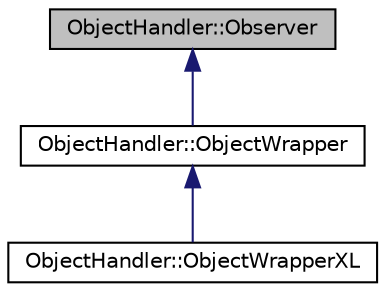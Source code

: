 digraph "ObjectHandler::Observer"
{
  edge [fontname="Helvetica",fontsize="10",labelfontname="Helvetica",labelfontsize="10"];
  node [fontname="Helvetica",fontsize="10",shape=record];
  Node0 [label="ObjectHandler::Observer",height=0.2,width=0.4,color="black", fillcolor="grey75", style="filled", fontcolor="black"];
  Node0 -> Node1 [dir="back",color="midnightblue",fontsize="10",style="solid",fontname="Helvetica"];
  Node1 [label="ObjectHandler::ObjectWrapper",height=0.2,width=0.4,color="black", fillcolor="white", style="filled",URL="$class_object_handler_1_1_object_wrapper.html",tooltip="Container to ensure that Object references are updated. "];
  Node1 -> Node2 [dir="back",color="midnightblue",fontsize="10",style="solid",fontname="Helvetica"];
  Node2 [label="ObjectHandler::ObjectWrapperXL",height=0.2,width=0.4,color="black", fillcolor="white", style="filled",URL="$class_object_handler_1_1_object_wrapper_x_l.html",tooltip="Customization of the ObjectWrapper class for the Excel platform. "];
}
